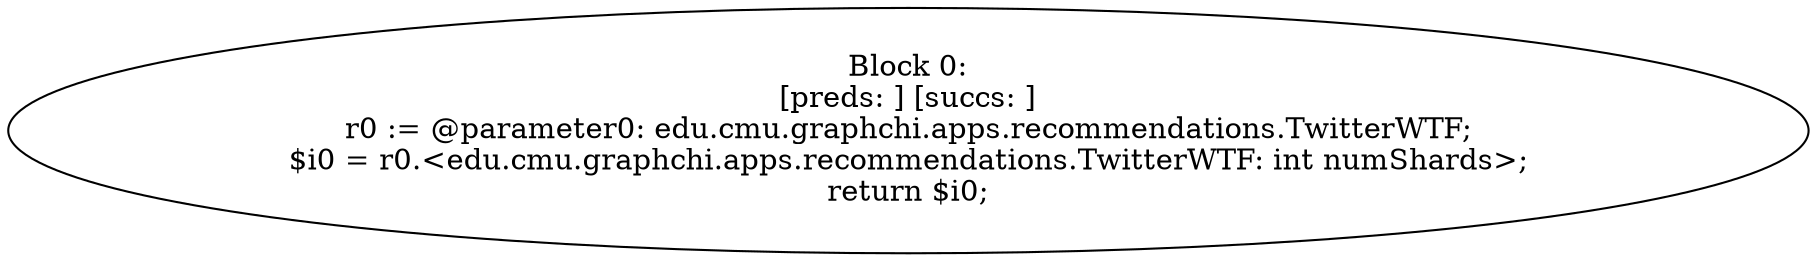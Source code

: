 digraph "unitGraph" {
    "Block 0:
[preds: ] [succs: ]
r0 := @parameter0: edu.cmu.graphchi.apps.recommendations.TwitterWTF;
$i0 = r0.<edu.cmu.graphchi.apps.recommendations.TwitterWTF: int numShards>;
return $i0;
"
}
